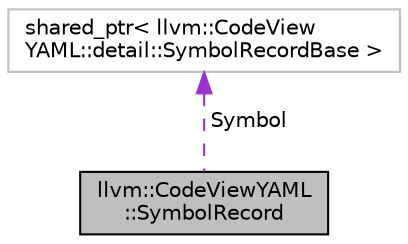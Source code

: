 digraph "llvm::CodeViewYAML::SymbolRecord"
{
 // LATEX_PDF_SIZE
  bgcolor="transparent";
  edge [fontname="Helvetica",fontsize="10",labelfontname="Helvetica",labelfontsize="10"];
  node [fontname="Helvetica",fontsize="10",shape=record];
  Node1 [label="llvm::CodeViewYAML\l::SymbolRecord",height=0.2,width=0.4,color="black", fillcolor="grey75", style="filled", fontcolor="black",tooltip=" "];
  Node2 -> Node1 [dir="back",color="darkorchid3",fontsize="10",style="dashed",label=" Symbol" ,fontname="Helvetica"];
  Node2 [label="shared_ptr\< llvm::CodeView\lYAML::detail::SymbolRecordBase \>",height=0.2,width=0.4,color="grey75",tooltip=" "];
}
